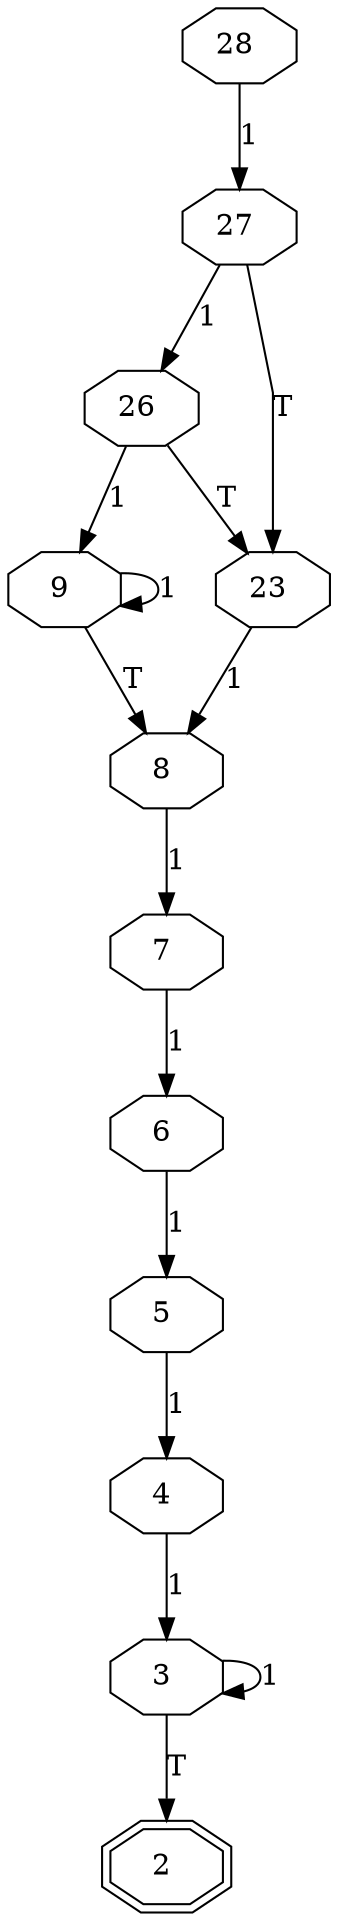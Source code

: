 digraph g
{
graph [ splines = false ] 
28 [shape=octagon label="28 "]
28 -> 27 [label=1] 
27 [shape=octagon label="27 "]
27 -> 26 [label=1] 
27 -> 23 [label=T] 
26 [shape=octagon label="26 "]
26 -> 9 [label=1] 
26 -> 23 [label=T] 
23 [shape=octagon label="23 "]
23 -> 8 [label=1] 
9 [shape=octagon label="9 "]
9 -> 9 [label=1] 
9 -> 8 [label=T] 
8 [shape=octagon label="8 "]
8 -> 7 [label=1] 
7 [shape=octagon label="7 "]
7 -> 6 [label=1] 
6 [shape=octagon label="6 "]
6 -> 5 [label=1] 
5 [shape=octagon label="5 "]
5 -> 4 [label=1] 
4 [shape=octagon label="4 "]
4 -> 3 [label=1] 
3 [shape=octagon label="3 "]
3 -> 3 [label=1] 
3 -> 2 [label=T] 
2 [shape=doubleoctagon label="2 "]
}
